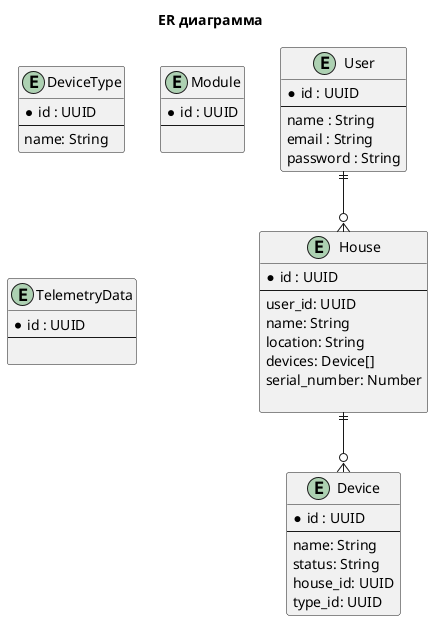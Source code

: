 @startuml

title ER диаграмма

entity  User {
    * id : UUID
    --
    name : String
    email : String
    password : String
}

entity  House {
    * id : UUID
    --
    user_id: UUID
    name: String
    location: String
    devices: Device[]
    serial_number: Number

}

entity  Device {
    * id : UUID
    --
    name: String
    status: String
    house_id: UUID
    type_id: UUID
}

entity  DeviceType {
    * id : UUID
    --
    name: String
}

entity  Module {
    * id : UUID
    --

}

entity  TelemetryData {
    * id : UUID
    --

}

User ||--o{ House
House ||--o{ Device

@enduml
